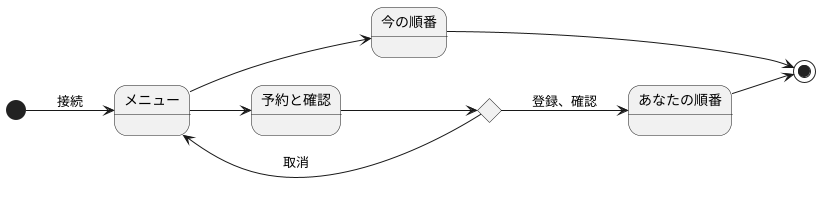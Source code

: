 @startuml
left to right direction
[*] --> メニュー : 接続
メニュー --> 今の順番
メニュー --> 予約と確認
state c <<choice>>
state c <<choice>>
state c <<choice>>
予約と確認 --> c
c --> メニュー : 取消
c --> あなたの順番 :登録、確認

今の順番 --> [*]
あなたの順番 --> [*]
@enduml
